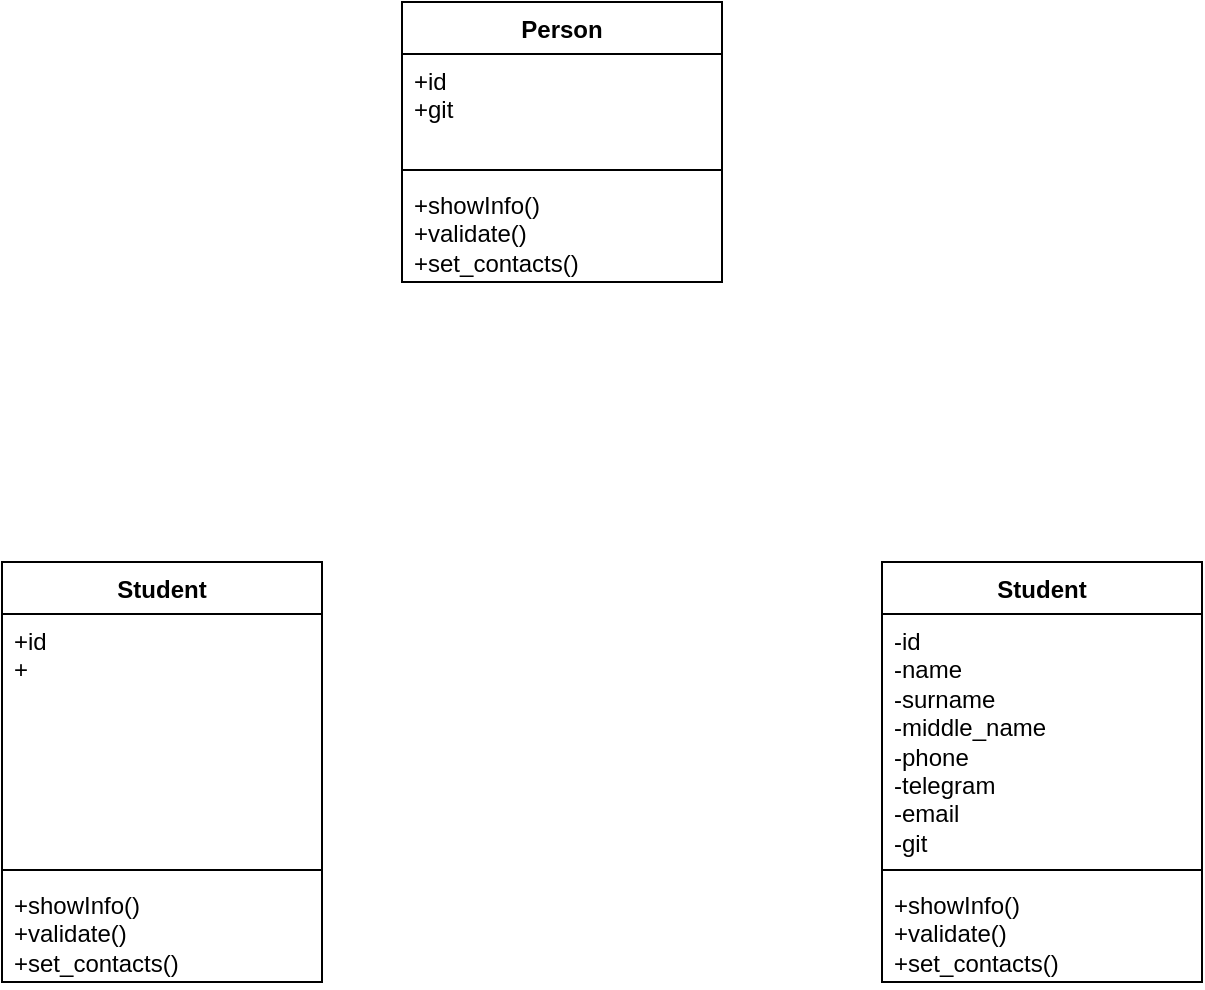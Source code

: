 <mxfile version="24.7.16">
  <diagram id="P-hRoGJLEGFYaIgy5Sbs" name="Страница — 2">
    <mxGraphModel dx="1434" dy="754" grid="1" gridSize="10" guides="1" tooltips="1" connect="1" arrows="1" fold="1" page="1" pageScale="1" pageWidth="827" pageHeight="1169" math="0" shadow="0">
      <root>
        <mxCell id="0" />
        <mxCell id="1" parent="0" />
        <mxCell id="h-pncFUxtXrLfap5HZh2-2" value="Student" style="swimlane;fontStyle=1;align=center;verticalAlign=top;childLayout=stackLayout;horizontal=1;startSize=26;horizontalStack=0;resizeParent=1;resizeParentMax=0;resizeLast=0;collapsible=1;marginBottom=0;whiteSpace=wrap;html=1;" parent="1" vertex="1">
          <mxGeometry x="120" y="280" width="160" height="210" as="geometry" />
        </mxCell>
        <mxCell id="h-pncFUxtXrLfap5HZh2-3" value="+id&lt;div&gt;+&lt;/div&gt;" style="text;strokeColor=none;fillColor=none;align=left;verticalAlign=top;spacingLeft=4;spacingRight=4;overflow=hidden;rotatable=0;points=[[0,0.5],[1,0.5]];portConstraint=eastwest;whiteSpace=wrap;html=1;" parent="h-pncFUxtXrLfap5HZh2-2" vertex="1">
          <mxGeometry y="26" width="160" height="124" as="geometry" />
        </mxCell>
        <mxCell id="h-pncFUxtXrLfap5HZh2-4" value="" style="line;strokeWidth=1;fillColor=none;align=left;verticalAlign=middle;spacingTop=-1;spacingLeft=3;spacingRight=3;rotatable=0;labelPosition=right;points=[];portConstraint=eastwest;strokeColor=inherit;" parent="h-pncFUxtXrLfap5HZh2-2" vertex="1">
          <mxGeometry y="150" width="160" height="8" as="geometry" />
        </mxCell>
        <mxCell id="h-pncFUxtXrLfap5HZh2-5" value="+showInfo()&lt;div&gt;+validate()&lt;/div&gt;&lt;div&gt;+set_contacts()&lt;/div&gt;&lt;div&gt;&lt;br&gt;&lt;/div&gt;" style="text;strokeColor=none;fillColor=none;align=left;verticalAlign=top;spacingLeft=4;spacingRight=4;overflow=hidden;rotatable=0;points=[[0,0.5],[1,0.5]];portConstraint=eastwest;whiteSpace=wrap;html=1;" parent="h-pncFUxtXrLfap5HZh2-2" vertex="1">
          <mxGeometry y="158" width="160" height="52" as="geometry" />
        </mxCell>
        <mxCell id="qyqegqXjVLxVDHHGZIaC-2" value="Student" style="swimlane;fontStyle=1;align=center;verticalAlign=top;childLayout=stackLayout;horizontal=1;startSize=26;horizontalStack=0;resizeParent=1;resizeParentMax=0;resizeLast=0;collapsible=1;marginBottom=0;whiteSpace=wrap;html=1;" vertex="1" parent="1">
          <mxGeometry x="560" y="280" width="160" height="210" as="geometry" />
        </mxCell>
        <mxCell id="qyqegqXjVLxVDHHGZIaC-3" value="-id&lt;div&gt;-name&lt;/div&gt;&lt;div&gt;-surname&lt;/div&gt;&lt;div&gt;-middle_name&lt;/div&gt;&lt;div&gt;-phone&lt;/div&gt;&lt;div&gt;-telegram&lt;/div&gt;&lt;div&gt;-email&lt;/div&gt;&lt;div&gt;-git&lt;/div&gt;" style="text;strokeColor=none;fillColor=none;align=left;verticalAlign=top;spacingLeft=4;spacingRight=4;overflow=hidden;rotatable=0;points=[[0,0.5],[1,0.5]];portConstraint=eastwest;whiteSpace=wrap;html=1;" vertex="1" parent="qyqegqXjVLxVDHHGZIaC-2">
          <mxGeometry y="26" width="160" height="124" as="geometry" />
        </mxCell>
        <mxCell id="qyqegqXjVLxVDHHGZIaC-4" value="" style="line;strokeWidth=1;fillColor=none;align=left;verticalAlign=middle;spacingTop=-1;spacingLeft=3;spacingRight=3;rotatable=0;labelPosition=right;points=[];portConstraint=eastwest;strokeColor=inherit;" vertex="1" parent="qyqegqXjVLxVDHHGZIaC-2">
          <mxGeometry y="150" width="160" height="8" as="geometry" />
        </mxCell>
        <mxCell id="qyqegqXjVLxVDHHGZIaC-5" value="+showInfo()&lt;div&gt;+validate()&lt;/div&gt;&lt;div&gt;+set_contacts()&lt;/div&gt;&lt;div&gt;&lt;br&gt;&lt;/div&gt;" style="text;strokeColor=none;fillColor=none;align=left;verticalAlign=top;spacingLeft=4;spacingRight=4;overflow=hidden;rotatable=0;points=[[0,0.5],[1,0.5]];portConstraint=eastwest;whiteSpace=wrap;html=1;" vertex="1" parent="qyqegqXjVLxVDHHGZIaC-2">
          <mxGeometry y="158" width="160" height="52" as="geometry" />
        </mxCell>
        <mxCell id="qyqegqXjVLxVDHHGZIaC-6" value="Person" style="swimlane;fontStyle=1;align=center;verticalAlign=top;childLayout=stackLayout;horizontal=1;startSize=26;horizontalStack=0;resizeParent=1;resizeParentMax=0;resizeLast=0;collapsible=1;marginBottom=0;whiteSpace=wrap;html=1;" vertex="1" parent="1">
          <mxGeometry x="320" width="160" height="140" as="geometry" />
        </mxCell>
        <mxCell id="qyqegqXjVLxVDHHGZIaC-7" value="+id&lt;div&gt;+git&lt;/div&gt;" style="text;strokeColor=none;fillColor=none;align=left;verticalAlign=top;spacingLeft=4;spacingRight=4;overflow=hidden;rotatable=0;points=[[0,0.5],[1,0.5]];portConstraint=eastwest;whiteSpace=wrap;html=1;" vertex="1" parent="qyqegqXjVLxVDHHGZIaC-6">
          <mxGeometry y="26" width="160" height="54" as="geometry" />
        </mxCell>
        <mxCell id="qyqegqXjVLxVDHHGZIaC-8" value="" style="line;strokeWidth=1;fillColor=none;align=left;verticalAlign=middle;spacingTop=-1;spacingLeft=3;spacingRight=3;rotatable=0;labelPosition=right;points=[];portConstraint=eastwest;strokeColor=inherit;" vertex="1" parent="qyqegqXjVLxVDHHGZIaC-6">
          <mxGeometry y="80" width="160" height="8" as="geometry" />
        </mxCell>
        <mxCell id="qyqegqXjVLxVDHHGZIaC-9" value="+showInfo()&lt;div&gt;+validate()&lt;/div&gt;&lt;div&gt;+set_contacts()&lt;/div&gt;&lt;div&gt;&lt;br&gt;&lt;/div&gt;" style="text;strokeColor=none;fillColor=none;align=left;verticalAlign=top;spacingLeft=4;spacingRight=4;overflow=hidden;rotatable=0;points=[[0,0.5],[1,0.5]];portConstraint=eastwest;whiteSpace=wrap;html=1;" vertex="1" parent="qyqegqXjVLxVDHHGZIaC-6">
          <mxGeometry y="88" width="160" height="52" as="geometry" />
        </mxCell>
      </root>
    </mxGraphModel>
  </diagram>
</mxfile>
